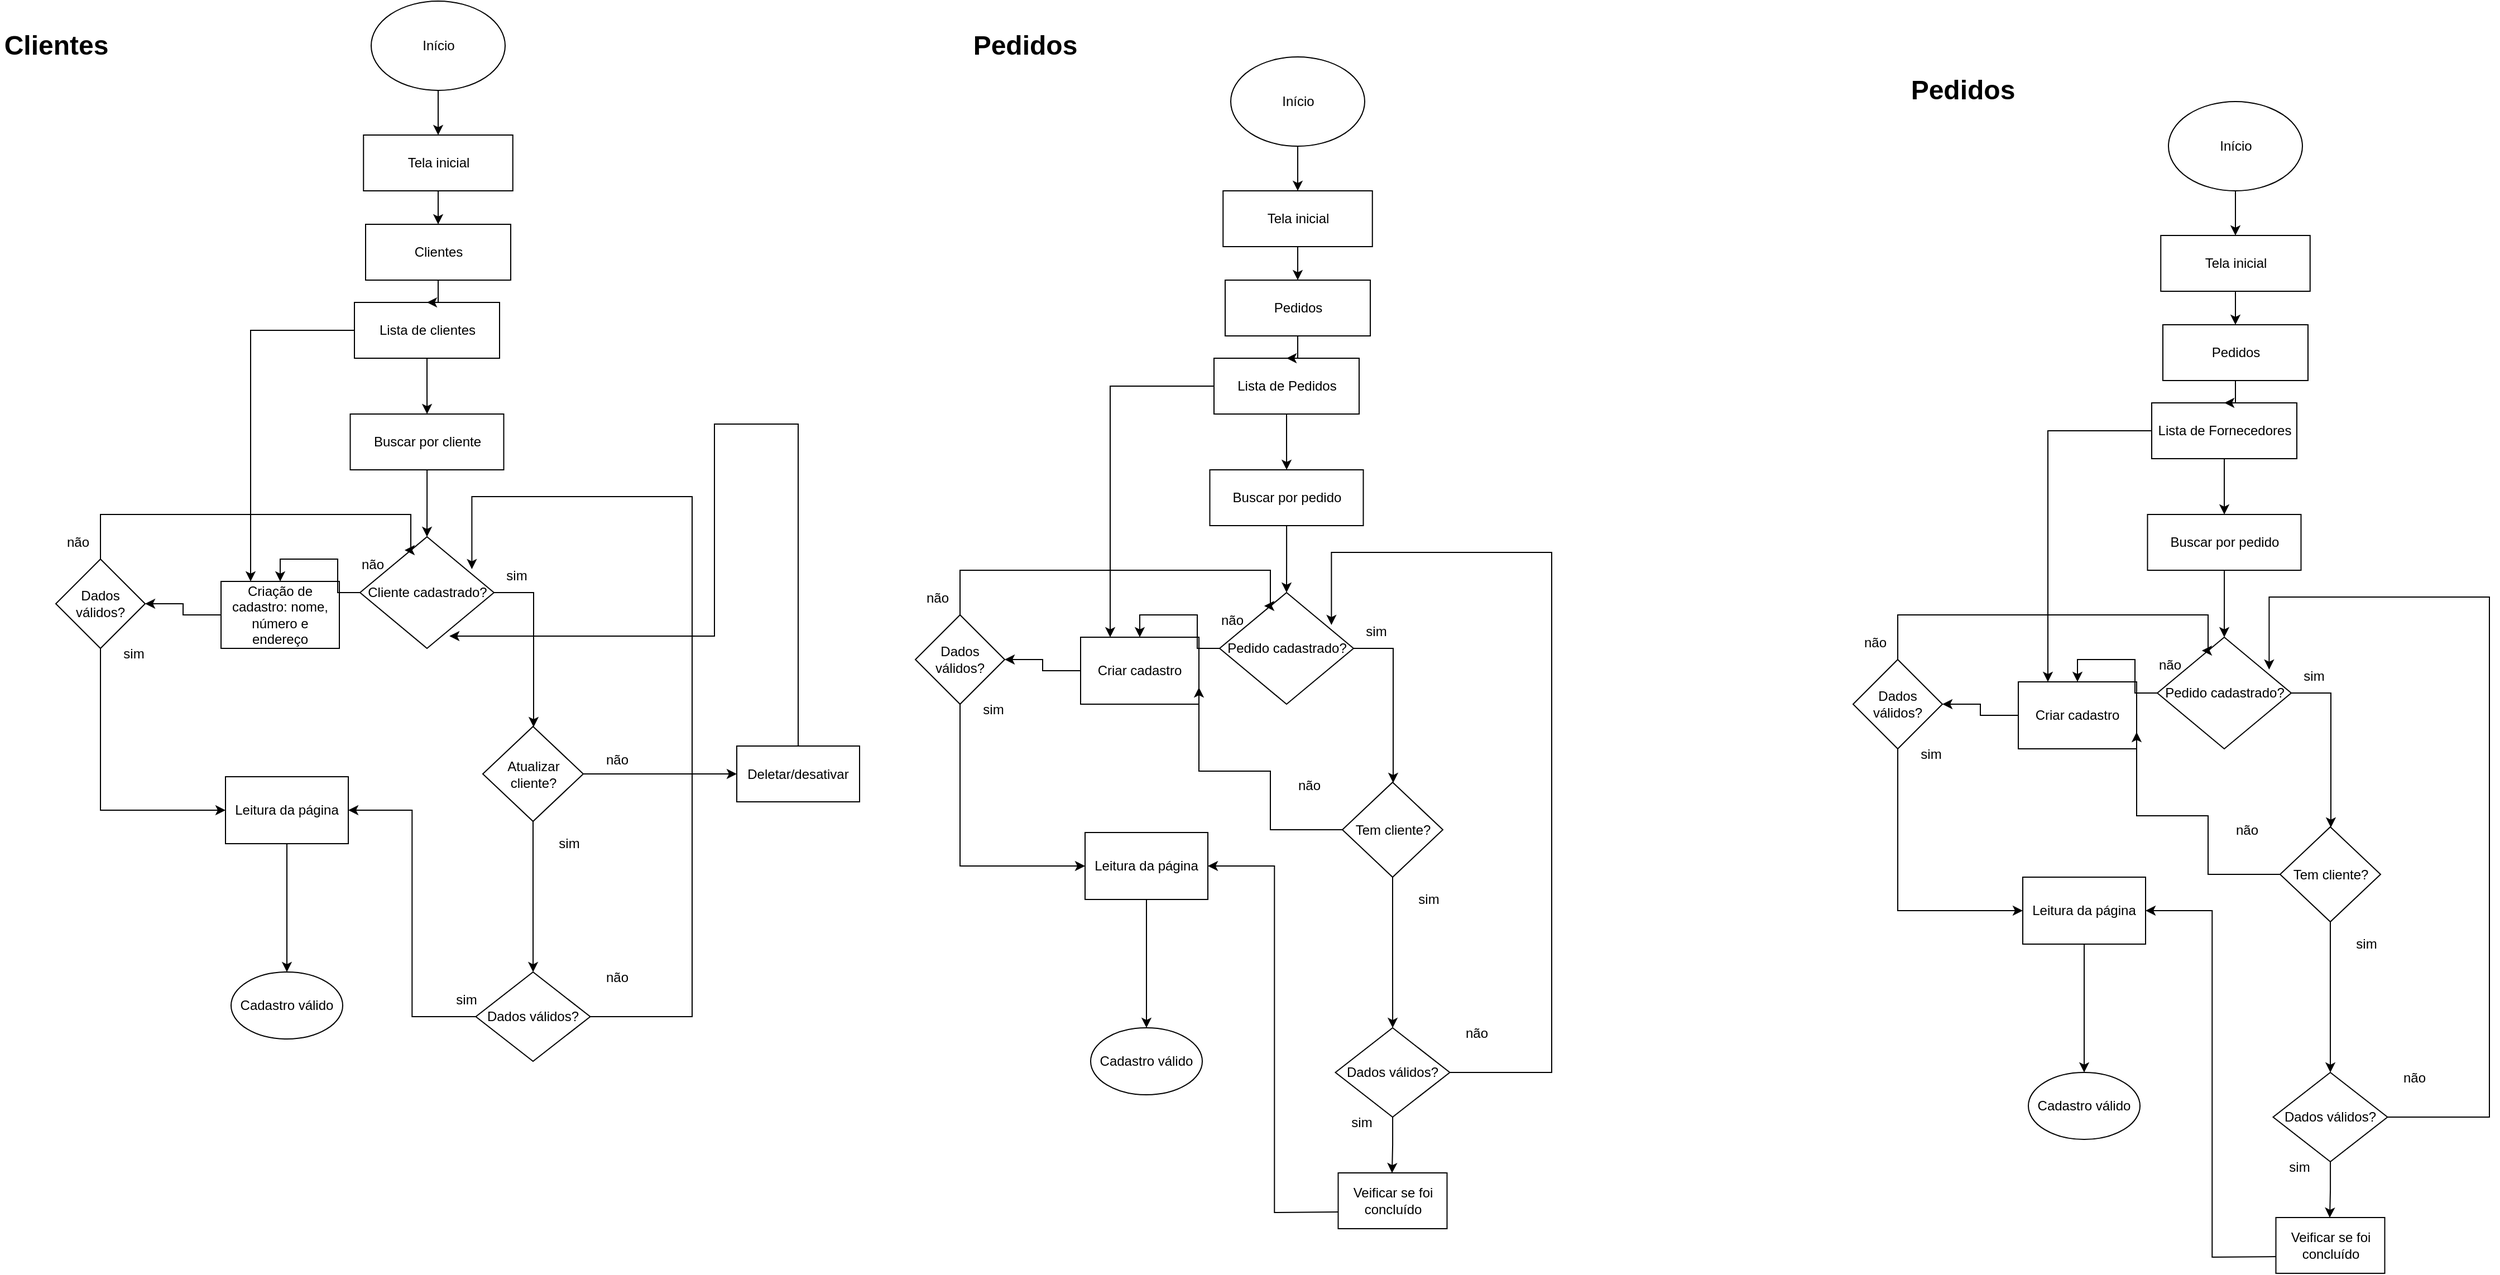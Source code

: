 <mxfile version="24.5.5" type="device">
  <diagram name="Página-1" id="t5G8c8VLFhvmdUs8-SyG">
    <mxGraphModel dx="1647" dy="888" grid="1" gridSize="10" guides="1" tooltips="1" connect="1" arrows="1" fold="1" page="1" pageScale="1" pageWidth="827" pageHeight="1169" math="0" shadow="0">
      <root>
        <mxCell id="0" />
        <mxCell id="1" parent="0" />
        <mxCell id="Kb-aDVJ-5CUu5N3UdLl1-37" value="" style="edgeStyle=orthogonalEdgeStyle;rounded=0;orthogonalLoop=1;jettySize=auto;html=1;" edge="1" parent="1" source="h2l4w2npLVPQKdY4Cb1m-1" target="Kb-aDVJ-5CUu5N3UdLl1-36">
          <mxGeometry relative="1" as="geometry" />
        </mxCell>
        <mxCell id="h2l4w2npLVPQKdY4Cb1m-1" value="Início" style="ellipse;whiteSpace=wrap;html=1;" parent="1" vertex="1">
          <mxGeometry x="362.5" width="120" height="80" as="geometry" />
        </mxCell>
        <mxCell id="h2l4w2npLVPQKdY4Cb1m-39" value="" style="edgeStyle=orthogonalEdgeStyle;rounded=0;orthogonalLoop=1;jettySize=auto;html=1;" parent="1" source="h2l4w2npLVPQKdY4Cb1m-5" target="h2l4w2npLVPQKdY4Cb1m-38" edge="1">
          <mxGeometry relative="1" as="geometry" />
        </mxCell>
        <mxCell id="h2l4w2npLVPQKdY4Cb1m-5" value="Criação de cadastro: nome, número e endereço" style="rounded=0;whiteSpace=wrap;html=1;" parent="1" vertex="1">
          <mxGeometry x="228" y="520" width="106" height="60" as="geometry" />
        </mxCell>
        <mxCell id="h2l4w2npLVPQKdY4Cb1m-64" value="" style="edgeStyle=orthogonalEdgeStyle;rounded=0;orthogonalLoop=1;jettySize=auto;html=1;" parent="1" source="h2l4w2npLVPQKdY4Cb1m-7" target="h2l4w2npLVPQKdY4Cb1m-24" edge="1">
          <mxGeometry relative="1" as="geometry" />
        </mxCell>
        <mxCell id="h2l4w2npLVPQKdY4Cb1m-7" value="Leitura da página" style="rounded=0;whiteSpace=wrap;html=1;" parent="1" vertex="1">
          <mxGeometry x="232" y="695" width="110" height="60" as="geometry" />
        </mxCell>
        <mxCell id="h2l4w2npLVPQKdY4Cb1m-24" value="Cadastro válido" style="ellipse;whiteSpace=wrap;html=1;" parent="1" vertex="1">
          <mxGeometry x="237" y="870" width="100" height="60" as="geometry" />
        </mxCell>
        <mxCell id="h2l4w2npLVPQKdY4Cb1m-30" value="não" style="text;html=1;align=center;verticalAlign=middle;whiteSpace=wrap;rounded=0;" parent="1" vertex="1">
          <mxGeometry x="334" y="490" width="60" height="30" as="geometry" />
        </mxCell>
        <mxCell id="h2l4w2npLVPQKdY4Cb1m-49" style="edgeStyle=orthogonalEdgeStyle;rounded=0;orthogonalLoop=1;jettySize=auto;html=1;entryX=0;entryY=0.5;entryDx=0;entryDy=0;" parent="1" source="h2l4w2npLVPQKdY4Cb1m-38" target="h2l4w2npLVPQKdY4Cb1m-7" edge="1">
          <mxGeometry relative="1" as="geometry">
            <Array as="points">
              <mxPoint x="120" y="500" />
            </Array>
          </mxGeometry>
        </mxCell>
        <mxCell id="h2l4w2npLVPQKdY4Cb1m-38" value="Dados válidos?" style="rhombus;whiteSpace=wrap;html=1;rounded=0;" parent="1" vertex="1">
          <mxGeometry x="80" y="500" width="80" height="80" as="geometry" />
        </mxCell>
        <mxCell id="h2l4w2npLVPQKdY4Cb1m-41" value="sim" style="text;html=1;align=center;verticalAlign=middle;whiteSpace=wrap;rounded=0;" parent="1" vertex="1">
          <mxGeometry x="120" y="570" width="60" height="30" as="geometry" />
        </mxCell>
        <mxCell id="h2l4w2npLVPQKdY4Cb1m-43" value="não" style="text;html=1;align=center;verticalAlign=middle;whiteSpace=wrap;rounded=0;" parent="1" vertex="1">
          <mxGeometry x="70" y="470" width="60" height="30" as="geometry" />
        </mxCell>
        <mxCell id="h2l4w2npLVPQKdY4Cb1m-70" style="edgeStyle=orthogonalEdgeStyle;rounded=0;orthogonalLoop=1;jettySize=auto;html=1;entryX=1;entryY=0.5;entryDx=0;entryDy=0;" parent="1" source="h2l4w2npLVPQKdY4Cb1m-45" target="h2l4w2npLVPQKdY4Cb1m-7" edge="1">
          <mxGeometry relative="1" as="geometry" />
        </mxCell>
        <mxCell id="h2l4w2npLVPQKdY4Cb1m-45" value="Dados válidos?" style="rhombus;whiteSpace=wrap;html=1;rounded=0;" parent="1" vertex="1">
          <mxGeometry x="456.25" y="870" width="102.5" height="80" as="geometry" />
        </mxCell>
        <mxCell id="jye-FZy3N5liNToU_OpK-5" style="edgeStyle=orthogonalEdgeStyle;rounded=0;orthogonalLoop=1;jettySize=auto;html=1;" parent="1" source="h2l4w2npLVPQKdY4Cb1m-55" target="h2l4w2npLVPQKdY4Cb1m-72" edge="1">
          <mxGeometry relative="1" as="geometry">
            <Array as="points">
              <mxPoint x="508" y="530" />
            </Array>
          </mxGeometry>
        </mxCell>
        <mxCell id="jye-FZy3N5liNToU_OpK-6" style="edgeStyle=orthogonalEdgeStyle;rounded=0;orthogonalLoop=1;jettySize=auto;html=1;entryX=0.5;entryY=0;entryDx=0;entryDy=0;" parent="1" source="h2l4w2npLVPQKdY4Cb1m-55" target="h2l4w2npLVPQKdY4Cb1m-5" edge="1">
          <mxGeometry relative="1" as="geometry" />
        </mxCell>
        <mxCell id="h2l4w2npLVPQKdY4Cb1m-55" value="Cliente cadastrado?" style="rhombus;whiteSpace=wrap;html=1;" parent="1" vertex="1">
          <mxGeometry x="352.5" y="480" width="120" height="100" as="geometry" />
        </mxCell>
        <mxCell id="h2l4w2npLVPQKdY4Cb1m-57" style="edgeStyle=orthogonalEdgeStyle;rounded=0;orthogonalLoop=1;jettySize=auto;html=1;entryX=0.333;entryY=0.12;entryDx=0;entryDy=0;entryPerimeter=0;" parent="1" source="h2l4w2npLVPQKdY4Cb1m-38" target="h2l4w2npLVPQKdY4Cb1m-55" edge="1">
          <mxGeometry relative="1" as="geometry">
            <Array as="points">
              <mxPoint x="120" y="460" />
              <mxPoint x="398" y="460" />
            </Array>
          </mxGeometry>
        </mxCell>
        <mxCell id="h2l4w2npLVPQKdY4Cb1m-62" value="sim" style="text;html=1;align=center;verticalAlign=middle;whiteSpace=wrap;rounded=0;" parent="1" vertex="1">
          <mxGeometry x="462.5" y="500" width="60" height="30" as="geometry" />
        </mxCell>
        <mxCell id="h2l4w2npLVPQKdY4Cb1m-69" value="não" style="text;html=1;align=center;verticalAlign=middle;whiteSpace=wrap;rounded=0;" parent="1" vertex="1">
          <mxGeometry x="552.5" y="860" width="60" height="30" as="geometry" />
        </mxCell>
        <mxCell id="h2l4w2npLVPQKdY4Cb1m-71" value="sim" style="text;html=1;align=center;verticalAlign=middle;whiteSpace=wrap;rounded=0;" parent="1" vertex="1">
          <mxGeometry x="417.5" y="880" width="60" height="30" as="geometry" />
        </mxCell>
        <mxCell id="h2l4w2npLVPQKdY4Cb1m-75" value="" style="edgeStyle=orthogonalEdgeStyle;rounded=0;orthogonalLoop=1;jettySize=auto;html=1;" parent="1" source="h2l4w2npLVPQKdY4Cb1m-72" target="h2l4w2npLVPQKdY4Cb1m-74" edge="1">
          <mxGeometry relative="1" as="geometry" />
        </mxCell>
        <mxCell id="h2l4w2npLVPQKdY4Cb1m-73" value="sim" style="text;html=1;align=center;verticalAlign=middle;whiteSpace=wrap;rounded=0;" parent="1" vertex="1">
          <mxGeometry x="510" y="740" width="60" height="30" as="geometry" />
        </mxCell>
        <mxCell id="h2l4w2npLVPQKdY4Cb1m-74" value="Deletar/desativar" style="rounded=0;whiteSpace=wrap;html=1;" parent="1" vertex="1">
          <mxGeometry x="690" y="667.5" width="110" height="50" as="geometry" />
        </mxCell>
        <mxCell id="h2l4w2npLVPQKdY4Cb1m-76" value="não" style="text;html=1;align=center;verticalAlign=middle;whiteSpace=wrap;rounded=0;" parent="1" vertex="1">
          <mxGeometry x="552.5" y="665" width="60" height="30" as="geometry" />
        </mxCell>
        <mxCell id="h2l4w2npLVPQKdY4Cb1m-78" style="edgeStyle=orthogonalEdgeStyle;rounded=0;orthogonalLoop=1;jettySize=auto;html=1;entryX=0.667;entryY=0.89;entryDx=0;entryDy=0;entryPerimeter=0;" parent="1" source="h2l4w2npLVPQKdY4Cb1m-74" target="h2l4w2npLVPQKdY4Cb1m-55" edge="1">
          <mxGeometry relative="1" as="geometry">
            <Array as="points">
              <mxPoint x="670" y="379" />
            </Array>
          </mxGeometry>
        </mxCell>
        <mxCell id="h2l4w2npLVPQKdY4Cb1m-87" value="" style="edgeStyle=orthogonalEdgeStyle;rounded=0;orthogonalLoop=1;jettySize=auto;html=1;" parent="1" source="h2l4w2npLVPQKdY4Cb1m-83" target="h2l4w2npLVPQKdY4Cb1m-86" edge="1">
          <mxGeometry relative="1" as="geometry" />
        </mxCell>
        <mxCell id="h2l4w2npLVPQKdY4Cb1m-92" style="edgeStyle=orthogonalEdgeStyle;rounded=0;orthogonalLoop=1;jettySize=auto;html=1;entryX=0.25;entryY=0;entryDx=0;entryDy=0;" parent="1" source="h2l4w2npLVPQKdY4Cb1m-83" target="h2l4w2npLVPQKdY4Cb1m-5" edge="1">
          <mxGeometry relative="1" as="geometry" />
        </mxCell>
        <mxCell id="h2l4w2npLVPQKdY4Cb1m-83" value="Lista de clientes" style="rounded=0;whiteSpace=wrap;html=1;" parent="1" vertex="1">
          <mxGeometry x="347.5" y="270" width="130" height="50" as="geometry" />
        </mxCell>
        <mxCell id="jye-FZy3N5liNToU_OpK-9" value="" style="edgeStyle=orthogonalEdgeStyle;rounded=0;orthogonalLoop=1;jettySize=auto;html=1;" parent="1" source="h2l4w2npLVPQKdY4Cb1m-86" target="h2l4w2npLVPQKdY4Cb1m-55" edge="1">
          <mxGeometry relative="1" as="geometry" />
        </mxCell>
        <mxCell id="h2l4w2npLVPQKdY4Cb1m-86" value="Buscar por cliente" style="rounded=0;whiteSpace=wrap;html=1;" parent="1" vertex="1">
          <mxGeometry x="343.75" y="370" width="137.5" height="50" as="geometry" />
        </mxCell>
        <mxCell id="jye-FZy3N5liNToU_OpK-7" style="edgeStyle=orthogonalEdgeStyle;rounded=0;orthogonalLoop=1;jettySize=auto;html=1;" parent="1" source="h2l4w2npLVPQKdY4Cb1m-72" target="h2l4w2npLVPQKdY4Cb1m-45" edge="1">
          <mxGeometry relative="1" as="geometry" />
        </mxCell>
        <mxCell id="h2l4w2npLVPQKdY4Cb1m-72" value="Atualizar cliente?" style="rhombus;whiteSpace=wrap;html=1;" parent="1" vertex="1">
          <mxGeometry x="462.5" y="650" width="90" height="85" as="geometry" />
        </mxCell>
        <mxCell id="jye-FZy3N5liNToU_OpK-8" style="edgeStyle=orthogonalEdgeStyle;rounded=0;orthogonalLoop=1;jettySize=auto;html=1;entryX=0.835;entryY=0.29;entryDx=0;entryDy=0;entryPerimeter=0;" parent="1" source="h2l4w2npLVPQKdY4Cb1m-45" target="h2l4w2npLVPQKdY4Cb1m-55" edge="1">
          <mxGeometry relative="1" as="geometry">
            <Array as="points">
              <mxPoint x="650" y="910" />
              <mxPoint x="650" y="444" />
            </Array>
          </mxGeometry>
        </mxCell>
        <mxCell id="Kb-aDVJ-5CUu5N3UdLl1-2" value="Clientes" style="text;strokeColor=none;fillColor=none;html=1;fontSize=24;fontStyle=1;verticalAlign=middle;align=center;" vertex="1" parent="1">
          <mxGeometry x="30" y="20" width="100" height="40" as="geometry" />
        </mxCell>
        <mxCell id="Kb-aDVJ-5CUu5N3UdLl1-40" value="" style="edgeStyle=orthogonalEdgeStyle;rounded=0;orthogonalLoop=1;jettySize=auto;html=1;" edge="1" parent="1" source="Kb-aDVJ-5CUu5N3UdLl1-36" target="Kb-aDVJ-5CUu5N3UdLl1-39">
          <mxGeometry relative="1" as="geometry" />
        </mxCell>
        <mxCell id="Kb-aDVJ-5CUu5N3UdLl1-36" value="Tela inicial" style="rounded=0;whiteSpace=wrap;html=1;" vertex="1" parent="1">
          <mxGeometry x="355.63" y="120" width="133.75" height="50" as="geometry" />
        </mxCell>
        <mxCell id="Kb-aDVJ-5CUu5N3UdLl1-41" value="" style="edgeStyle=orthogonalEdgeStyle;rounded=0;orthogonalLoop=1;jettySize=auto;html=1;" edge="1" parent="1" source="Kb-aDVJ-5CUu5N3UdLl1-39" target="h2l4w2npLVPQKdY4Cb1m-83">
          <mxGeometry relative="1" as="geometry" />
        </mxCell>
        <mxCell id="Kb-aDVJ-5CUu5N3UdLl1-39" value="Clientes" style="rounded=0;whiteSpace=wrap;html=1;" vertex="1" parent="1">
          <mxGeometry x="357.5" y="200" width="130" height="50" as="geometry" />
        </mxCell>
        <mxCell id="Kb-aDVJ-5CUu5N3UdLl1-42" value="" style="edgeStyle=orthogonalEdgeStyle;rounded=0;orthogonalLoop=1;jettySize=auto;html=1;" edge="1" parent="1" source="Kb-aDVJ-5CUu5N3UdLl1-43" target="Kb-aDVJ-5CUu5N3UdLl1-77">
          <mxGeometry relative="1" as="geometry" />
        </mxCell>
        <mxCell id="Kb-aDVJ-5CUu5N3UdLl1-43" value="Início" style="ellipse;whiteSpace=wrap;html=1;" vertex="1" parent="1">
          <mxGeometry x="1132.5" y="50" width="120" height="80" as="geometry" />
        </mxCell>
        <mxCell id="Kb-aDVJ-5CUu5N3UdLl1-44" value="" style="edgeStyle=orthogonalEdgeStyle;rounded=0;orthogonalLoop=1;jettySize=auto;html=1;" edge="1" parent="1" source="Kb-aDVJ-5CUu5N3UdLl1-45" target="Kb-aDVJ-5CUu5N3UdLl1-51">
          <mxGeometry relative="1" as="geometry" />
        </mxCell>
        <mxCell id="Kb-aDVJ-5CUu5N3UdLl1-45" value="Criar cadastro" style="rounded=0;whiteSpace=wrap;html=1;" vertex="1" parent="1">
          <mxGeometry x="998" y="570" width="106" height="60" as="geometry" />
        </mxCell>
        <mxCell id="Kb-aDVJ-5CUu5N3UdLl1-46" value="" style="edgeStyle=orthogonalEdgeStyle;rounded=0;orthogonalLoop=1;jettySize=auto;html=1;" edge="1" parent="1" source="Kb-aDVJ-5CUu5N3UdLl1-47" target="Kb-aDVJ-5CUu5N3UdLl1-48">
          <mxGeometry relative="1" as="geometry" />
        </mxCell>
        <mxCell id="Kb-aDVJ-5CUu5N3UdLl1-47" value="Leitura da página" style="rounded=0;whiteSpace=wrap;html=1;" vertex="1" parent="1">
          <mxGeometry x="1002" y="745" width="110" height="60" as="geometry" />
        </mxCell>
        <mxCell id="Kb-aDVJ-5CUu5N3UdLl1-48" value="Cadastro válido" style="ellipse;whiteSpace=wrap;html=1;" vertex="1" parent="1">
          <mxGeometry x="1007" y="920" width="100" height="60" as="geometry" />
        </mxCell>
        <mxCell id="Kb-aDVJ-5CUu5N3UdLl1-49" value="não" style="text;html=1;align=center;verticalAlign=middle;whiteSpace=wrap;rounded=0;" vertex="1" parent="1">
          <mxGeometry x="1104" y="540" width="60" height="30" as="geometry" />
        </mxCell>
        <mxCell id="Kb-aDVJ-5CUu5N3UdLl1-50" style="edgeStyle=orthogonalEdgeStyle;rounded=0;orthogonalLoop=1;jettySize=auto;html=1;entryX=0;entryY=0.5;entryDx=0;entryDy=0;" edge="1" parent="1" source="Kb-aDVJ-5CUu5N3UdLl1-51" target="Kb-aDVJ-5CUu5N3UdLl1-47">
          <mxGeometry relative="1" as="geometry">
            <Array as="points">
              <mxPoint x="890" y="550" />
            </Array>
          </mxGeometry>
        </mxCell>
        <mxCell id="Kb-aDVJ-5CUu5N3UdLl1-51" value="Dados válidos?" style="rhombus;whiteSpace=wrap;html=1;rounded=0;" vertex="1" parent="1">
          <mxGeometry x="850" y="550" width="80" height="80" as="geometry" />
        </mxCell>
        <mxCell id="Kb-aDVJ-5CUu5N3UdLl1-52" value="sim" style="text;html=1;align=center;verticalAlign=middle;whiteSpace=wrap;rounded=0;" vertex="1" parent="1">
          <mxGeometry x="890" y="620" width="60" height="30" as="geometry" />
        </mxCell>
        <mxCell id="Kb-aDVJ-5CUu5N3UdLl1-53" value="não" style="text;html=1;align=center;verticalAlign=middle;whiteSpace=wrap;rounded=0;" vertex="1" parent="1">
          <mxGeometry x="840" y="520" width="60" height="30" as="geometry" />
        </mxCell>
        <mxCell id="Kb-aDVJ-5CUu5N3UdLl1-82" value="" style="edgeStyle=orthogonalEdgeStyle;rounded=0;orthogonalLoop=1;jettySize=auto;html=1;" edge="1" parent="1" source="Kb-aDVJ-5CUu5N3UdLl1-55">
          <mxGeometry relative="1" as="geometry">
            <mxPoint x="1277" y="1050.096" as="targetPoint" />
          </mxGeometry>
        </mxCell>
        <mxCell id="Kb-aDVJ-5CUu5N3UdLl1-55" value="Dados válidos?" style="rhombus;whiteSpace=wrap;html=1;rounded=0;" vertex="1" parent="1">
          <mxGeometry x="1226.25" y="920" width="102.5" height="80" as="geometry" />
        </mxCell>
        <mxCell id="Kb-aDVJ-5CUu5N3UdLl1-56" style="edgeStyle=orthogonalEdgeStyle;rounded=0;orthogonalLoop=1;jettySize=auto;html=1;" edge="1" parent="1" source="Kb-aDVJ-5CUu5N3UdLl1-58" target="Kb-aDVJ-5CUu5N3UdLl1-74">
          <mxGeometry relative="1" as="geometry">
            <Array as="points">
              <mxPoint x="1278" y="580" />
            </Array>
          </mxGeometry>
        </mxCell>
        <mxCell id="Kb-aDVJ-5CUu5N3UdLl1-57" style="edgeStyle=orthogonalEdgeStyle;rounded=0;orthogonalLoop=1;jettySize=auto;html=1;entryX=0.5;entryY=0;entryDx=0;entryDy=0;" edge="1" parent="1" source="Kb-aDVJ-5CUu5N3UdLl1-58" target="Kb-aDVJ-5CUu5N3UdLl1-45">
          <mxGeometry relative="1" as="geometry" />
        </mxCell>
        <mxCell id="Kb-aDVJ-5CUu5N3UdLl1-58" value="Pedido cadastrado?" style="rhombus;whiteSpace=wrap;html=1;" vertex="1" parent="1">
          <mxGeometry x="1122.5" y="530" width="120" height="100" as="geometry" />
        </mxCell>
        <mxCell id="Kb-aDVJ-5CUu5N3UdLl1-59" style="edgeStyle=orthogonalEdgeStyle;rounded=0;orthogonalLoop=1;jettySize=auto;html=1;entryX=0.333;entryY=0.12;entryDx=0;entryDy=0;entryPerimeter=0;" edge="1" parent="1" source="Kb-aDVJ-5CUu5N3UdLl1-51" target="Kb-aDVJ-5CUu5N3UdLl1-58">
          <mxGeometry relative="1" as="geometry">
            <Array as="points">
              <mxPoint x="890" y="510" />
              <mxPoint x="1168" y="510" />
            </Array>
          </mxGeometry>
        </mxCell>
        <mxCell id="Kb-aDVJ-5CUu5N3UdLl1-60" value="sim" style="text;html=1;align=center;verticalAlign=middle;whiteSpace=wrap;rounded=0;" vertex="1" parent="1">
          <mxGeometry x="1232.5" y="550" width="60" height="30" as="geometry" />
        </mxCell>
        <mxCell id="Kb-aDVJ-5CUu5N3UdLl1-61" value="não" style="text;html=1;align=center;verticalAlign=middle;whiteSpace=wrap;rounded=0;" vertex="1" parent="1">
          <mxGeometry x="1322.5" y="910" width="60" height="30" as="geometry" />
        </mxCell>
        <mxCell id="Kb-aDVJ-5CUu5N3UdLl1-62" value="sim" style="text;html=1;align=center;verticalAlign=middle;whiteSpace=wrap;rounded=0;" vertex="1" parent="1">
          <mxGeometry x="1220" y="990" width="60" height="30" as="geometry" />
        </mxCell>
        <mxCell id="Kb-aDVJ-5CUu5N3UdLl1-64" value="sim" style="text;html=1;align=center;verticalAlign=middle;whiteSpace=wrap;rounded=0;" vertex="1" parent="1">
          <mxGeometry x="1280" y="790" width="60" height="30" as="geometry" />
        </mxCell>
        <mxCell id="Kb-aDVJ-5CUu5N3UdLl1-66" value="não" style="text;html=1;align=center;verticalAlign=middle;whiteSpace=wrap;rounded=0;" vertex="1" parent="1">
          <mxGeometry x="1172.5" y="687.5" width="60" height="30" as="geometry" />
        </mxCell>
        <mxCell id="Kb-aDVJ-5CUu5N3UdLl1-68" value="" style="edgeStyle=orthogonalEdgeStyle;rounded=0;orthogonalLoop=1;jettySize=auto;html=1;" edge="1" parent="1" source="Kb-aDVJ-5CUu5N3UdLl1-70" target="Kb-aDVJ-5CUu5N3UdLl1-72">
          <mxGeometry relative="1" as="geometry" />
        </mxCell>
        <mxCell id="Kb-aDVJ-5CUu5N3UdLl1-69" style="edgeStyle=orthogonalEdgeStyle;rounded=0;orthogonalLoop=1;jettySize=auto;html=1;entryX=0.25;entryY=0;entryDx=0;entryDy=0;" edge="1" parent="1" source="Kb-aDVJ-5CUu5N3UdLl1-70" target="Kb-aDVJ-5CUu5N3UdLl1-45">
          <mxGeometry relative="1" as="geometry" />
        </mxCell>
        <mxCell id="Kb-aDVJ-5CUu5N3UdLl1-70" value="Lista de Pedidos" style="rounded=0;whiteSpace=wrap;html=1;" vertex="1" parent="1">
          <mxGeometry x="1117.5" y="320" width="130" height="50" as="geometry" />
        </mxCell>
        <mxCell id="Kb-aDVJ-5CUu5N3UdLl1-71" value="" style="edgeStyle=orthogonalEdgeStyle;rounded=0;orthogonalLoop=1;jettySize=auto;html=1;" edge="1" parent="1" source="Kb-aDVJ-5CUu5N3UdLl1-72" target="Kb-aDVJ-5CUu5N3UdLl1-58">
          <mxGeometry relative="1" as="geometry" />
        </mxCell>
        <mxCell id="Kb-aDVJ-5CUu5N3UdLl1-72" value="Buscar por pedido" style="rounded=0;whiteSpace=wrap;html=1;" vertex="1" parent="1">
          <mxGeometry x="1113.75" y="420" width="137.5" height="50" as="geometry" />
        </mxCell>
        <mxCell id="Kb-aDVJ-5CUu5N3UdLl1-73" style="edgeStyle=orthogonalEdgeStyle;rounded=0;orthogonalLoop=1;jettySize=auto;html=1;" edge="1" parent="1" source="Kb-aDVJ-5CUu5N3UdLl1-74" target="Kb-aDVJ-5CUu5N3UdLl1-55">
          <mxGeometry relative="1" as="geometry" />
        </mxCell>
        <mxCell id="Kb-aDVJ-5CUu5N3UdLl1-80" style="edgeStyle=orthogonalEdgeStyle;rounded=0;orthogonalLoop=1;jettySize=auto;html=1;entryX=1;entryY=0.75;entryDx=0;entryDy=0;" edge="1" parent="1" source="Kb-aDVJ-5CUu5N3UdLl1-74" target="Kb-aDVJ-5CUu5N3UdLl1-45">
          <mxGeometry relative="1" as="geometry">
            <Array as="points">
              <mxPoint x="1168" y="743" />
              <mxPoint x="1168" y="690" />
              <mxPoint x="1104" y="690" />
            </Array>
          </mxGeometry>
        </mxCell>
        <mxCell id="Kb-aDVJ-5CUu5N3UdLl1-74" value="Tem cliente?" style="rhombus;whiteSpace=wrap;html=1;" vertex="1" parent="1">
          <mxGeometry x="1232.5" y="700" width="90" height="85" as="geometry" />
        </mxCell>
        <mxCell id="Kb-aDVJ-5CUu5N3UdLl1-75" style="edgeStyle=orthogonalEdgeStyle;rounded=0;orthogonalLoop=1;jettySize=auto;html=1;entryX=0.835;entryY=0.29;entryDx=0;entryDy=0;entryPerimeter=0;" edge="1" parent="1" source="Kb-aDVJ-5CUu5N3UdLl1-55" target="Kb-aDVJ-5CUu5N3UdLl1-58">
          <mxGeometry relative="1" as="geometry">
            <Array as="points">
              <mxPoint x="1420" y="960" />
              <mxPoint x="1420" y="494" />
            </Array>
          </mxGeometry>
        </mxCell>
        <mxCell id="Kb-aDVJ-5CUu5N3UdLl1-76" value="" style="edgeStyle=orthogonalEdgeStyle;rounded=0;orthogonalLoop=1;jettySize=auto;html=1;" edge="1" parent="1" source="Kb-aDVJ-5CUu5N3UdLl1-77" target="Kb-aDVJ-5CUu5N3UdLl1-79">
          <mxGeometry relative="1" as="geometry" />
        </mxCell>
        <mxCell id="Kb-aDVJ-5CUu5N3UdLl1-77" value="Tela inicial" style="rounded=0;whiteSpace=wrap;html=1;" vertex="1" parent="1">
          <mxGeometry x="1125.63" y="170" width="133.75" height="50" as="geometry" />
        </mxCell>
        <mxCell id="Kb-aDVJ-5CUu5N3UdLl1-78" value="" style="edgeStyle=orthogonalEdgeStyle;rounded=0;orthogonalLoop=1;jettySize=auto;html=1;" edge="1" parent="1" source="Kb-aDVJ-5CUu5N3UdLl1-79" target="Kb-aDVJ-5CUu5N3UdLl1-70">
          <mxGeometry relative="1" as="geometry" />
        </mxCell>
        <mxCell id="Kb-aDVJ-5CUu5N3UdLl1-79" value="Pedidos" style="rounded=0;whiteSpace=wrap;html=1;" vertex="1" parent="1">
          <mxGeometry x="1127.5" y="250" width="130" height="50" as="geometry" />
        </mxCell>
        <mxCell id="Kb-aDVJ-5CUu5N3UdLl1-83" style="edgeStyle=orthogonalEdgeStyle;rounded=0;orthogonalLoop=1;jettySize=auto;html=1;entryX=1;entryY=0.5;entryDx=0;entryDy=0;" edge="1" parent="1" target="Kb-aDVJ-5CUu5N3UdLl1-47">
          <mxGeometry relative="1" as="geometry">
            <mxPoint x="1231.25" y="1085" as="sourcePoint" />
          </mxGeometry>
        </mxCell>
        <mxCell id="Kb-aDVJ-5CUu5N3UdLl1-85" value="Veificar se foi concluído" style="rounded=0;whiteSpace=wrap;html=1;" vertex="1" parent="1">
          <mxGeometry x="1228.75" y="1050" width="97.5" height="50" as="geometry" />
        </mxCell>
        <mxCell id="Kb-aDVJ-5CUu5N3UdLl1-86" value="Pedidos" style="text;strokeColor=none;fillColor=none;html=1;fontSize=24;fontStyle=1;verticalAlign=middle;align=center;" vertex="1" parent="1">
          <mxGeometry x="898" y="20" width="100" height="40" as="geometry" />
        </mxCell>
        <mxCell id="Kb-aDVJ-5CUu5N3UdLl1-87" value="" style="edgeStyle=orthogonalEdgeStyle;rounded=0;orthogonalLoop=1;jettySize=auto;html=1;" edge="1" parent="1" source="Kb-aDVJ-5CUu5N3UdLl1-88" target="Kb-aDVJ-5CUu5N3UdLl1-120">
          <mxGeometry relative="1" as="geometry" />
        </mxCell>
        <mxCell id="Kb-aDVJ-5CUu5N3UdLl1-88" value="Início" style="ellipse;whiteSpace=wrap;html=1;" vertex="1" parent="1">
          <mxGeometry x="1972.5" y="90" width="120" height="80" as="geometry" />
        </mxCell>
        <mxCell id="Kb-aDVJ-5CUu5N3UdLl1-89" value="" style="edgeStyle=orthogonalEdgeStyle;rounded=0;orthogonalLoop=1;jettySize=auto;html=1;" edge="1" parent="1" source="Kb-aDVJ-5CUu5N3UdLl1-90" target="Kb-aDVJ-5CUu5N3UdLl1-96">
          <mxGeometry relative="1" as="geometry" />
        </mxCell>
        <mxCell id="Kb-aDVJ-5CUu5N3UdLl1-90" value="Criar cadastro" style="rounded=0;whiteSpace=wrap;html=1;" vertex="1" parent="1">
          <mxGeometry x="1838" y="610" width="106" height="60" as="geometry" />
        </mxCell>
        <mxCell id="Kb-aDVJ-5CUu5N3UdLl1-91" value="" style="edgeStyle=orthogonalEdgeStyle;rounded=0;orthogonalLoop=1;jettySize=auto;html=1;" edge="1" parent="1" source="Kb-aDVJ-5CUu5N3UdLl1-92" target="Kb-aDVJ-5CUu5N3UdLl1-93">
          <mxGeometry relative="1" as="geometry" />
        </mxCell>
        <mxCell id="Kb-aDVJ-5CUu5N3UdLl1-92" value="Leitura da página" style="rounded=0;whiteSpace=wrap;html=1;" vertex="1" parent="1">
          <mxGeometry x="1842" y="785" width="110" height="60" as="geometry" />
        </mxCell>
        <mxCell id="Kb-aDVJ-5CUu5N3UdLl1-93" value="Cadastro válido" style="ellipse;whiteSpace=wrap;html=1;" vertex="1" parent="1">
          <mxGeometry x="1847" y="960" width="100" height="60" as="geometry" />
        </mxCell>
        <mxCell id="Kb-aDVJ-5CUu5N3UdLl1-94" value="não" style="text;html=1;align=center;verticalAlign=middle;whiteSpace=wrap;rounded=0;" vertex="1" parent="1">
          <mxGeometry x="1944" y="580" width="60" height="30" as="geometry" />
        </mxCell>
        <mxCell id="Kb-aDVJ-5CUu5N3UdLl1-95" style="edgeStyle=orthogonalEdgeStyle;rounded=0;orthogonalLoop=1;jettySize=auto;html=1;entryX=0;entryY=0.5;entryDx=0;entryDy=0;" edge="1" parent="1" source="Kb-aDVJ-5CUu5N3UdLl1-96" target="Kb-aDVJ-5CUu5N3UdLl1-92">
          <mxGeometry relative="1" as="geometry">
            <Array as="points">
              <mxPoint x="1730" y="590" />
            </Array>
          </mxGeometry>
        </mxCell>
        <mxCell id="Kb-aDVJ-5CUu5N3UdLl1-96" value="Dados válidos?" style="rhombus;whiteSpace=wrap;html=1;rounded=0;" vertex="1" parent="1">
          <mxGeometry x="1690" y="590" width="80" height="80" as="geometry" />
        </mxCell>
        <mxCell id="Kb-aDVJ-5CUu5N3UdLl1-97" value="sim" style="text;html=1;align=center;verticalAlign=middle;whiteSpace=wrap;rounded=0;" vertex="1" parent="1">
          <mxGeometry x="1730" y="660" width="60" height="30" as="geometry" />
        </mxCell>
        <mxCell id="Kb-aDVJ-5CUu5N3UdLl1-98" value="não" style="text;html=1;align=center;verticalAlign=middle;whiteSpace=wrap;rounded=0;" vertex="1" parent="1">
          <mxGeometry x="1680" y="560" width="60" height="30" as="geometry" />
        </mxCell>
        <mxCell id="Kb-aDVJ-5CUu5N3UdLl1-99" value="" style="edgeStyle=orthogonalEdgeStyle;rounded=0;orthogonalLoop=1;jettySize=auto;html=1;" edge="1" parent="1" source="Kb-aDVJ-5CUu5N3UdLl1-100">
          <mxGeometry relative="1" as="geometry">
            <mxPoint x="2117" y="1090.096" as="targetPoint" />
          </mxGeometry>
        </mxCell>
        <mxCell id="Kb-aDVJ-5CUu5N3UdLl1-100" value="Dados válidos?" style="rhombus;whiteSpace=wrap;html=1;rounded=0;" vertex="1" parent="1">
          <mxGeometry x="2066.25" y="960" width="102.5" height="80" as="geometry" />
        </mxCell>
        <mxCell id="Kb-aDVJ-5CUu5N3UdLl1-101" style="edgeStyle=orthogonalEdgeStyle;rounded=0;orthogonalLoop=1;jettySize=auto;html=1;" edge="1" parent="1" source="Kb-aDVJ-5CUu5N3UdLl1-103" target="Kb-aDVJ-5CUu5N3UdLl1-117">
          <mxGeometry relative="1" as="geometry">
            <Array as="points">
              <mxPoint x="2118" y="620" />
            </Array>
          </mxGeometry>
        </mxCell>
        <mxCell id="Kb-aDVJ-5CUu5N3UdLl1-102" style="edgeStyle=orthogonalEdgeStyle;rounded=0;orthogonalLoop=1;jettySize=auto;html=1;entryX=0.5;entryY=0;entryDx=0;entryDy=0;" edge="1" parent="1" source="Kb-aDVJ-5CUu5N3UdLl1-103" target="Kb-aDVJ-5CUu5N3UdLl1-90">
          <mxGeometry relative="1" as="geometry" />
        </mxCell>
        <mxCell id="Kb-aDVJ-5CUu5N3UdLl1-103" value="Pedido cadastrado?" style="rhombus;whiteSpace=wrap;html=1;" vertex="1" parent="1">
          <mxGeometry x="1962.5" y="570" width="120" height="100" as="geometry" />
        </mxCell>
        <mxCell id="Kb-aDVJ-5CUu5N3UdLl1-104" style="edgeStyle=orthogonalEdgeStyle;rounded=0;orthogonalLoop=1;jettySize=auto;html=1;entryX=0.333;entryY=0.12;entryDx=0;entryDy=0;entryPerimeter=0;" edge="1" parent="1" source="Kb-aDVJ-5CUu5N3UdLl1-96" target="Kb-aDVJ-5CUu5N3UdLl1-103">
          <mxGeometry relative="1" as="geometry">
            <Array as="points">
              <mxPoint x="1730" y="550" />
              <mxPoint x="2008" y="550" />
            </Array>
          </mxGeometry>
        </mxCell>
        <mxCell id="Kb-aDVJ-5CUu5N3UdLl1-105" value="sim" style="text;html=1;align=center;verticalAlign=middle;whiteSpace=wrap;rounded=0;" vertex="1" parent="1">
          <mxGeometry x="2072.5" y="590" width="60" height="30" as="geometry" />
        </mxCell>
        <mxCell id="Kb-aDVJ-5CUu5N3UdLl1-106" value="não" style="text;html=1;align=center;verticalAlign=middle;whiteSpace=wrap;rounded=0;" vertex="1" parent="1">
          <mxGeometry x="2162.5" y="950" width="60" height="30" as="geometry" />
        </mxCell>
        <mxCell id="Kb-aDVJ-5CUu5N3UdLl1-107" value="sim" style="text;html=1;align=center;verticalAlign=middle;whiteSpace=wrap;rounded=0;" vertex="1" parent="1">
          <mxGeometry x="2060" y="1030" width="60" height="30" as="geometry" />
        </mxCell>
        <mxCell id="Kb-aDVJ-5CUu5N3UdLl1-108" value="sim" style="text;html=1;align=center;verticalAlign=middle;whiteSpace=wrap;rounded=0;" vertex="1" parent="1">
          <mxGeometry x="2120" y="830" width="60" height="30" as="geometry" />
        </mxCell>
        <mxCell id="Kb-aDVJ-5CUu5N3UdLl1-109" value="não" style="text;html=1;align=center;verticalAlign=middle;whiteSpace=wrap;rounded=0;" vertex="1" parent="1">
          <mxGeometry x="2012.5" y="727.5" width="60" height="30" as="geometry" />
        </mxCell>
        <mxCell id="Kb-aDVJ-5CUu5N3UdLl1-110" value="" style="edgeStyle=orthogonalEdgeStyle;rounded=0;orthogonalLoop=1;jettySize=auto;html=1;" edge="1" parent="1" source="Kb-aDVJ-5CUu5N3UdLl1-112" target="Kb-aDVJ-5CUu5N3UdLl1-114">
          <mxGeometry relative="1" as="geometry" />
        </mxCell>
        <mxCell id="Kb-aDVJ-5CUu5N3UdLl1-111" style="edgeStyle=orthogonalEdgeStyle;rounded=0;orthogonalLoop=1;jettySize=auto;html=1;entryX=0.25;entryY=0;entryDx=0;entryDy=0;" edge="1" parent="1" source="Kb-aDVJ-5CUu5N3UdLl1-112" target="Kb-aDVJ-5CUu5N3UdLl1-90">
          <mxGeometry relative="1" as="geometry" />
        </mxCell>
        <mxCell id="Kb-aDVJ-5CUu5N3UdLl1-112" value="Lista de Fornecedores" style="rounded=0;whiteSpace=wrap;html=1;" vertex="1" parent="1">
          <mxGeometry x="1957.5" y="360" width="130" height="50" as="geometry" />
        </mxCell>
        <mxCell id="Kb-aDVJ-5CUu5N3UdLl1-113" value="" style="edgeStyle=orthogonalEdgeStyle;rounded=0;orthogonalLoop=1;jettySize=auto;html=1;" edge="1" parent="1" source="Kb-aDVJ-5CUu5N3UdLl1-114" target="Kb-aDVJ-5CUu5N3UdLl1-103">
          <mxGeometry relative="1" as="geometry" />
        </mxCell>
        <mxCell id="Kb-aDVJ-5CUu5N3UdLl1-114" value="Buscar por pedido" style="rounded=0;whiteSpace=wrap;html=1;" vertex="1" parent="1">
          <mxGeometry x="1953.75" y="460" width="137.5" height="50" as="geometry" />
        </mxCell>
        <mxCell id="Kb-aDVJ-5CUu5N3UdLl1-115" style="edgeStyle=orthogonalEdgeStyle;rounded=0;orthogonalLoop=1;jettySize=auto;html=1;" edge="1" parent="1" source="Kb-aDVJ-5CUu5N3UdLl1-117" target="Kb-aDVJ-5CUu5N3UdLl1-100">
          <mxGeometry relative="1" as="geometry" />
        </mxCell>
        <mxCell id="Kb-aDVJ-5CUu5N3UdLl1-116" style="edgeStyle=orthogonalEdgeStyle;rounded=0;orthogonalLoop=1;jettySize=auto;html=1;entryX=1;entryY=0.75;entryDx=0;entryDy=0;" edge="1" parent="1" source="Kb-aDVJ-5CUu5N3UdLl1-117" target="Kb-aDVJ-5CUu5N3UdLl1-90">
          <mxGeometry relative="1" as="geometry">
            <Array as="points">
              <mxPoint x="2008" y="783" />
              <mxPoint x="2008" y="730" />
              <mxPoint x="1944" y="730" />
            </Array>
          </mxGeometry>
        </mxCell>
        <mxCell id="Kb-aDVJ-5CUu5N3UdLl1-117" value="Tem cliente?" style="rhombus;whiteSpace=wrap;html=1;" vertex="1" parent="1">
          <mxGeometry x="2072.5" y="740" width="90" height="85" as="geometry" />
        </mxCell>
        <mxCell id="Kb-aDVJ-5CUu5N3UdLl1-118" style="edgeStyle=orthogonalEdgeStyle;rounded=0;orthogonalLoop=1;jettySize=auto;html=1;entryX=0.835;entryY=0.29;entryDx=0;entryDy=0;entryPerimeter=0;" edge="1" parent="1" source="Kb-aDVJ-5CUu5N3UdLl1-100" target="Kb-aDVJ-5CUu5N3UdLl1-103">
          <mxGeometry relative="1" as="geometry">
            <Array as="points">
              <mxPoint x="2260" y="1000" />
              <mxPoint x="2260" y="534" />
            </Array>
          </mxGeometry>
        </mxCell>
        <mxCell id="Kb-aDVJ-5CUu5N3UdLl1-119" value="" style="edgeStyle=orthogonalEdgeStyle;rounded=0;orthogonalLoop=1;jettySize=auto;html=1;" edge="1" parent="1" source="Kb-aDVJ-5CUu5N3UdLl1-120" target="Kb-aDVJ-5CUu5N3UdLl1-122">
          <mxGeometry relative="1" as="geometry" />
        </mxCell>
        <mxCell id="Kb-aDVJ-5CUu5N3UdLl1-120" value="Tela inicial" style="rounded=0;whiteSpace=wrap;html=1;" vertex="1" parent="1">
          <mxGeometry x="1965.63" y="210" width="133.75" height="50" as="geometry" />
        </mxCell>
        <mxCell id="Kb-aDVJ-5CUu5N3UdLl1-121" value="" style="edgeStyle=orthogonalEdgeStyle;rounded=0;orthogonalLoop=1;jettySize=auto;html=1;" edge="1" parent="1" source="Kb-aDVJ-5CUu5N3UdLl1-122" target="Kb-aDVJ-5CUu5N3UdLl1-112">
          <mxGeometry relative="1" as="geometry" />
        </mxCell>
        <mxCell id="Kb-aDVJ-5CUu5N3UdLl1-122" value="Pedidos" style="rounded=0;whiteSpace=wrap;html=1;" vertex="1" parent="1">
          <mxGeometry x="1967.5" y="290" width="130" height="50" as="geometry" />
        </mxCell>
        <mxCell id="Kb-aDVJ-5CUu5N3UdLl1-123" style="edgeStyle=orthogonalEdgeStyle;rounded=0;orthogonalLoop=1;jettySize=auto;html=1;entryX=1;entryY=0.5;entryDx=0;entryDy=0;" edge="1" parent="1" target="Kb-aDVJ-5CUu5N3UdLl1-92">
          <mxGeometry relative="1" as="geometry">
            <mxPoint x="2071.25" y="1125" as="sourcePoint" />
          </mxGeometry>
        </mxCell>
        <mxCell id="Kb-aDVJ-5CUu5N3UdLl1-124" value="Veificar se foi concluído" style="rounded=0;whiteSpace=wrap;html=1;" vertex="1" parent="1">
          <mxGeometry x="2068.75" y="1090" width="97.5" height="50" as="geometry" />
        </mxCell>
        <mxCell id="Kb-aDVJ-5CUu5N3UdLl1-125" value="Pedidos" style="text;strokeColor=none;fillColor=none;html=1;fontSize=24;fontStyle=1;verticalAlign=middle;align=center;" vertex="1" parent="1">
          <mxGeometry x="1738" y="60" width="100" height="40" as="geometry" />
        </mxCell>
      </root>
    </mxGraphModel>
  </diagram>
</mxfile>
